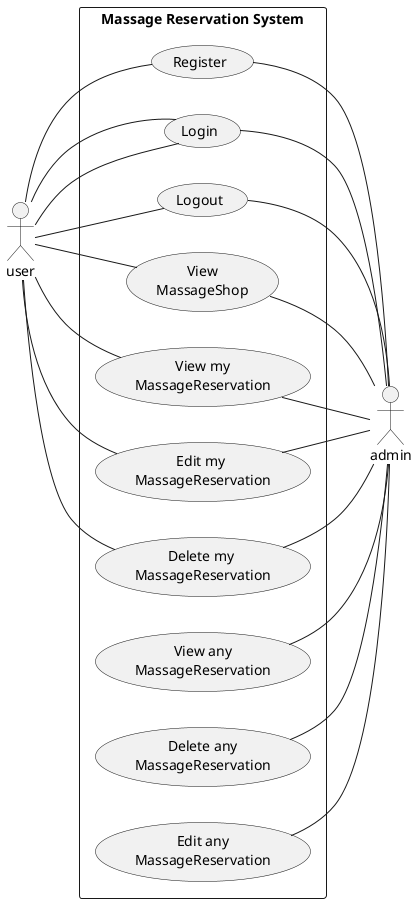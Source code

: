 @startuml 

left to right direction

rectangle "Massage Reservation System" as HBSys{
    usecase "Register" as register
    usecase "Login" as logIn
    usecase "Logout" as logOut
    usecase "View\nMassageShop" as viewMassageShop
    usecase "View my\nMassageReservation" as viewmyMassageReservation
    usecase "Edit my \nMassageReservation" as editmyMassageReservation
    usecase "Delete my \nMassageReservation" as deletemyMassageReservation
    usecase "View any\nMassageReservation" as viewanyMassageReservation
    usecase "Delete any\nMassageReservation" as deleteanyMassageReservation
    usecase "Edit any\nMassageReservation" as editanyMassageReservation
}
user -- register
user -- logIn
user -- logOut
user -- logIn
user -- viewMassageShop
user -- viewmyMassageReservation
user -- deletemyMassageReservation
user -- editmyMassageReservation

register -- admin
logIn -- admin
logOut -- admin
viewMassageShop -- admin
viewmyMassageReservation -- admin
viewanyMassageReservation -- admin
editanyMassageReservation -- admin
deleteanyMassageReservation -- admin
deletemyMassageReservation -- admin
editmyMassageReservation -- admin


@enduml